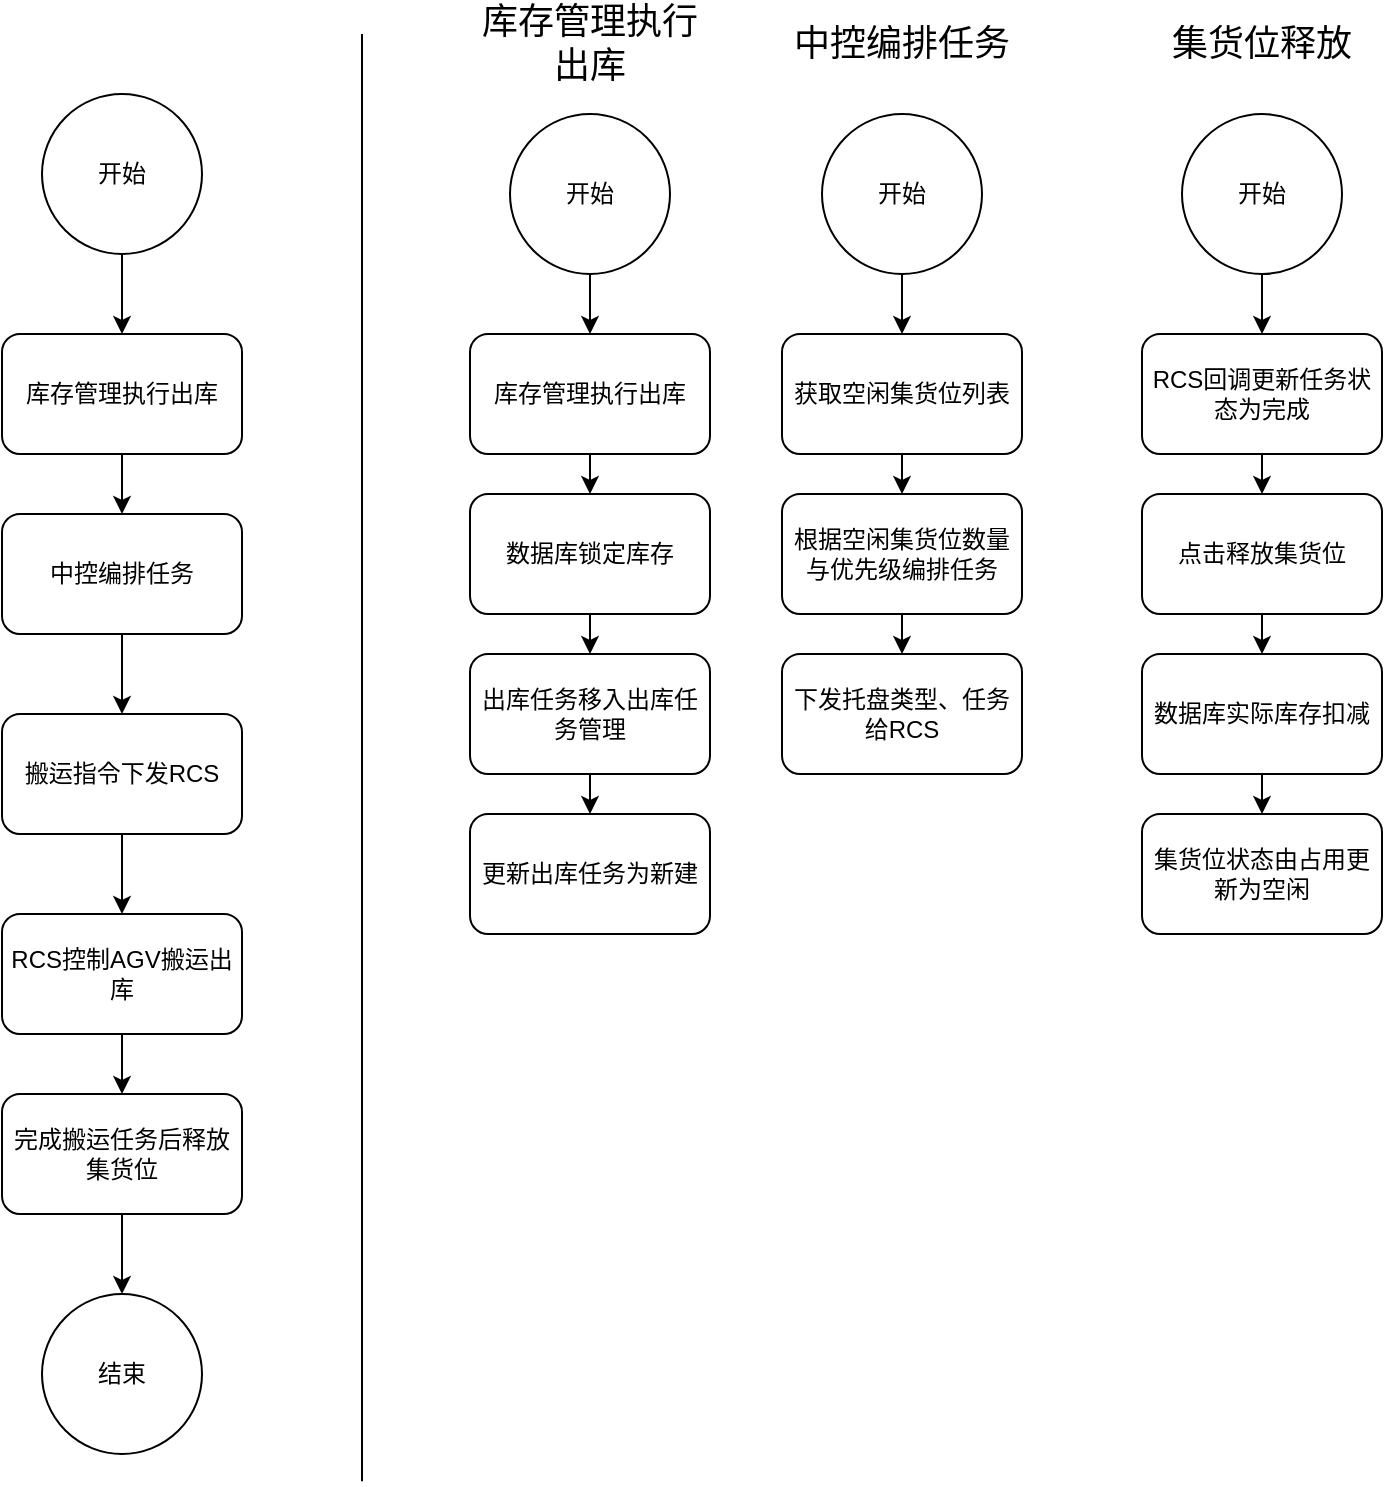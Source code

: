 <mxfile version="16.6.3" type="github">
  <diagram id="DLfbWz6DVWivaFfz0EM2" name="Page-1">
    <mxGraphModel dx="1185" dy="1831" grid="1" gridSize="10" guides="1" tooltips="1" connect="1" arrows="1" fold="1" page="1" pageScale="1" pageWidth="827" pageHeight="1169" math="0" shadow="0">
      <root>
        <mxCell id="0" />
        <mxCell id="1" parent="0" />
        <mxCell id="irB7EAz_y95BLKOjSzVQ-3" style="edgeStyle=orthogonalEdgeStyle;rounded=0;orthogonalLoop=1;jettySize=auto;html=1;exitX=0.5;exitY=1;exitDx=0;exitDy=0;entryX=0.5;entryY=0;entryDx=0;entryDy=0;" parent="1" source="irB7EAz_y95BLKOjSzVQ-1" target="irB7EAz_y95BLKOjSzVQ-2" edge="1">
          <mxGeometry relative="1" as="geometry" />
        </mxCell>
        <mxCell id="irB7EAz_y95BLKOjSzVQ-1" value="开始" style="ellipse;whiteSpace=wrap;html=1;aspect=fixed;" parent="1" vertex="1">
          <mxGeometry x="120" y="-50" width="80" height="80" as="geometry" />
        </mxCell>
        <mxCell id="irB7EAz_y95BLKOjSzVQ-15" style="edgeStyle=orthogonalEdgeStyle;rounded=0;orthogonalLoop=1;jettySize=auto;html=1;exitX=0.5;exitY=1;exitDx=0;exitDy=0;entryX=0.5;entryY=0;entryDx=0;entryDy=0;" parent="1" source="irB7EAz_y95BLKOjSzVQ-2" target="irB7EAz_y95BLKOjSzVQ-14" edge="1">
          <mxGeometry relative="1" as="geometry" />
        </mxCell>
        <mxCell id="irB7EAz_y95BLKOjSzVQ-2" value="库存管理执行出库" style="rounded=1;whiteSpace=wrap;html=1;" parent="1" vertex="1">
          <mxGeometry x="100" y="70" width="120" height="60" as="geometry" />
        </mxCell>
        <mxCell id="irB7EAz_y95BLKOjSzVQ-9" style="edgeStyle=orthogonalEdgeStyle;rounded=0;orthogonalLoop=1;jettySize=auto;html=1;exitX=0.5;exitY=1;exitDx=0;exitDy=0;entryX=0.5;entryY=0;entryDx=0;entryDy=0;" parent="1" source="irB7EAz_y95BLKOjSzVQ-6" target="irB7EAz_y95BLKOjSzVQ-8" edge="1">
          <mxGeometry relative="1" as="geometry" />
        </mxCell>
        <mxCell id="irB7EAz_y95BLKOjSzVQ-6" value="搬运指令下发RCS" style="rounded=1;whiteSpace=wrap;html=1;" parent="1" vertex="1">
          <mxGeometry x="100" y="260" width="120" height="60" as="geometry" />
        </mxCell>
        <mxCell id="irB7EAz_y95BLKOjSzVQ-11" style="edgeStyle=orthogonalEdgeStyle;rounded=0;orthogonalLoop=1;jettySize=auto;html=1;exitX=0.5;exitY=1;exitDx=0;exitDy=0;entryX=0.5;entryY=0;entryDx=0;entryDy=0;" parent="1" source="irB7EAz_y95BLKOjSzVQ-8" target="irB7EAz_y95BLKOjSzVQ-10" edge="1">
          <mxGeometry relative="1" as="geometry" />
        </mxCell>
        <mxCell id="irB7EAz_y95BLKOjSzVQ-8" value="RCS控制AGV搬运出库" style="rounded=1;whiteSpace=wrap;html=1;" parent="1" vertex="1">
          <mxGeometry x="100" y="360" width="120" height="60" as="geometry" />
        </mxCell>
        <mxCell id="irB7EAz_y95BLKOjSzVQ-13" style="edgeStyle=orthogonalEdgeStyle;rounded=0;orthogonalLoop=1;jettySize=auto;html=1;exitX=0.5;exitY=1;exitDx=0;exitDy=0;entryX=0.5;entryY=0;entryDx=0;entryDy=0;" parent="1" source="irB7EAz_y95BLKOjSzVQ-10" target="irB7EAz_y95BLKOjSzVQ-12" edge="1">
          <mxGeometry relative="1" as="geometry" />
        </mxCell>
        <mxCell id="irB7EAz_y95BLKOjSzVQ-10" value="完成搬运任务后释放集货位" style="rounded=1;whiteSpace=wrap;html=1;" parent="1" vertex="1">
          <mxGeometry x="100" y="450" width="120" height="60" as="geometry" />
        </mxCell>
        <mxCell id="irB7EAz_y95BLKOjSzVQ-12" value="结束" style="ellipse;whiteSpace=wrap;html=1;aspect=fixed;" parent="1" vertex="1">
          <mxGeometry x="120" y="550" width="80" height="80" as="geometry" />
        </mxCell>
        <mxCell id="irB7EAz_y95BLKOjSzVQ-16" style="edgeStyle=orthogonalEdgeStyle;rounded=0;orthogonalLoop=1;jettySize=auto;html=1;exitX=0.5;exitY=1;exitDx=0;exitDy=0;entryX=0.5;entryY=0;entryDx=0;entryDy=0;" parent="1" source="irB7EAz_y95BLKOjSzVQ-14" target="irB7EAz_y95BLKOjSzVQ-6" edge="1">
          <mxGeometry relative="1" as="geometry" />
        </mxCell>
        <mxCell id="irB7EAz_y95BLKOjSzVQ-14" value="中控编排任务" style="rounded=1;whiteSpace=wrap;html=1;" parent="1" vertex="1">
          <mxGeometry x="100" y="160" width="120" height="60" as="geometry" />
        </mxCell>
        <mxCell id="irB7EAz_y95BLKOjSzVQ-19" value="" style="endArrow=none;html=1;rounded=0;" parent="1" edge="1">
          <mxGeometry width="50" height="50" relative="1" as="geometry">
            <mxPoint x="280" y="643.636" as="sourcePoint" />
            <mxPoint x="280" y="-80" as="targetPoint" />
          </mxGeometry>
        </mxCell>
        <mxCell id="irB7EAz_y95BLKOjSzVQ-20" value="&lt;font style=&quot;font-size: 18px&quot;&gt;库存管理执行出库&lt;/font&gt;" style="text;html=1;strokeColor=none;fillColor=none;align=center;verticalAlign=middle;whiteSpace=wrap;rounded=0;" parent="1" vertex="1">
          <mxGeometry x="334" y="-90" width="120" height="30" as="geometry" />
        </mxCell>
        <mxCell id="irB7EAz_y95BLKOjSzVQ-23" style="edgeStyle=orthogonalEdgeStyle;rounded=0;orthogonalLoop=1;jettySize=auto;html=1;exitX=0.5;exitY=1;exitDx=0;exitDy=0;entryX=0.5;entryY=0;entryDx=0;entryDy=0;fontSize=18;" parent="1" source="irB7EAz_y95BLKOjSzVQ-21" target="irB7EAz_y95BLKOjSzVQ-22" edge="1">
          <mxGeometry relative="1" as="geometry" />
        </mxCell>
        <mxCell id="irB7EAz_y95BLKOjSzVQ-21" value="开始" style="ellipse;whiteSpace=wrap;html=1;aspect=fixed;" parent="1" vertex="1">
          <mxGeometry x="354" y="-40" width="80" height="80" as="geometry" />
        </mxCell>
        <mxCell id="irB7EAz_y95BLKOjSzVQ-25" style="edgeStyle=orthogonalEdgeStyle;rounded=0;orthogonalLoop=1;jettySize=auto;html=1;exitX=0.5;exitY=1;exitDx=0;exitDy=0;entryX=0.5;entryY=0;entryDx=0;entryDy=0;fontSize=18;" parent="1" source="irB7EAz_y95BLKOjSzVQ-22" target="irB7EAz_y95BLKOjSzVQ-24" edge="1">
          <mxGeometry relative="1" as="geometry" />
        </mxCell>
        <mxCell id="irB7EAz_y95BLKOjSzVQ-22" value="库存管理执行出库" style="rounded=1;whiteSpace=wrap;html=1;" parent="1" vertex="1">
          <mxGeometry x="334" y="70" width="120" height="60" as="geometry" />
        </mxCell>
        <mxCell id="irB7EAz_y95BLKOjSzVQ-27" style="edgeStyle=orthogonalEdgeStyle;rounded=0;orthogonalLoop=1;jettySize=auto;html=1;exitX=0.5;exitY=1;exitDx=0;exitDy=0;entryX=0.5;entryY=0;entryDx=0;entryDy=0;fontSize=18;" parent="1" source="irB7EAz_y95BLKOjSzVQ-24" target="irB7EAz_y95BLKOjSzVQ-26" edge="1">
          <mxGeometry relative="1" as="geometry" />
        </mxCell>
        <mxCell id="irB7EAz_y95BLKOjSzVQ-24" value="数据库锁定库存" style="rounded=1;whiteSpace=wrap;html=1;" parent="1" vertex="1">
          <mxGeometry x="334" y="150" width="120" height="60" as="geometry" />
        </mxCell>
        <mxCell id="irB7EAz_y95BLKOjSzVQ-29" style="edgeStyle=orthogonalEdgeStyle;rounded=0;orthogonalLoop=1;jettySize=auto;html=1;exitX=0.5;exitY=1;exitDx=0;exitDy=0;entryX=0.5;entryY=0;entryDx=0;entryDy=0;fontSize=18;" parent="1" source="irB7EAz_y95BLKOjSzVQ-26" target="irB7EAz_y95BLKOjSzVQ-28" edge="1">
          <mxGeometry relative="1" as="geometry" />
        </mxCell>
        <mxCell id="irB7EAz_y95BLKOjSzVQ-26" value="出库任务移入出库任务管理" style="rounded=1;whiteSpace=wrap;html=1;" parent="1" vertex="1">
          <mxGeometry x="334" y="230" width="120" height="60" as="geometry" />
        </mxCell>
        <mxCell id="irB7EAz_y95BLKOjSzVQ-28" value="更新出库任务为新建" style="rounded=1;whiteSpace=wrap;html=1;" parent="1" vertex="1">
          <mxGeometry x="334" y="310" width="120" height="60" as="geometry" />
        </mxCell>
        <mxCell id="FtbxJBQ_-pjIv0MddFFB-3" value="&lt;font style=&quot;font-size: 18px&quot;&gt;中控编排任务&lt;/font&gt;" style="text;html=1;strokeColor=none;fillColor=none;align=center;verticalAlign=middle;whiteSpace=wrap;rounded=0;" vertex="1" parent="1">
          <mxGeometry x="490" y="-90" width="120" height="30" as="geometry" />
        </mxCell>
        <mxCell id="FtbxJBQ_-pjIv0MddFFB-6" style="edgeStyle=orthogonalEdgeStyle;rounded=0;orthogonalLoop=1;jettySize=auto;html=1;exitX=0.5;exitY=1;exitDx=0;exitDy=0;entryX=0.5;entryY=0;entryDx=0;entryDy=0;" edge="1" parent="1" source="FtbxJBQ_-pjIv0MddFFB-4" target="FtbxJBQ_-pjIv0MddFFB-5">
          <mxGeometry relative="1" as="geometry" />
        </mxCell>
        <mxCell id="FtbxJBQ_-pjIv0MddFFB-4" value="开始" style="ellipse;whiteSpace=wrap;html=1;aspect=fixed;" vertex="1" parent="1">
          <mxGeometry x="510" y="-40" width="80" height="80" as="geometry" />
        </mxCell>
        <mxCell id="FtbxJBQ_-pjIv0MddFFB-8" style="edgeStyle=orthogonalEdgeStyle;rounded=0;orthogonalLoop=1;jettySize=auto;html=1;exitX=0.5;exitY=1;exitDx=0;exitDy=0;entryX=0.5;entryY=0;entryDx=0;entryDy=0;" edge="1" parent="1" source="FtbxJBQ_-pjIv0MddFFB-5" target="FtbxJBQ_-pjIv0MddFFB-7">
          <mxGeometry relative="1" as="geometry" />
        </mxCell>
        <mxCell id="FtbxJBQ_-pjIv0MddFFB-5" value="获取空闲集货位列表" style="rounded=1;whiteSpace=wrap;html=1;" vertex="1" parent="1">
          <mxGeometry x="490" y="70" width="120" height="60" as="geometry" />
        </mxCell>
        <mxCell id="FtbxJBQ_-pjIv0MddFFB-12" style="edgeStyle=orthogonalEdgeStyle;rounded=0;orthogonalLoop=1;jettySize=auto;html=1;exitX=0.5;exitY=1;exitDx=0;exitDy=0;entryX=0.5;entryY=0;entryDx=0;entryDy=0;" edge="1" parent="1" source="FtbxJBQ_-pjIv0MddFFB-7" target="FtbxJBQ_-pjIv0MddFFB-9">
          <mxGeometry relative="1" as="geometry" />
        </mxCell>
        <mxCell id="FtbxJBQ_-pjIv0MddFFB-7" value="根据空闲集货位数量与优先级编排任务" style="rounded=1;whiteSpace=wrap;html=1;" vertex="1" parent="1">
          <mxGeometry x="490" y="150" width="120" height="60" as="geometry" />
        </mxCell>
        <mxCell id="FtbxJBQ_-pjIv0MddFFB-9" value="下发托盘类型、任务给RCS" style="rounded=1;whiteSpace=wrap;html=1;" vertex="1" parent="1">
          <mxGeometry x="490" y="230" width="120" height="60" as="geometry" />
        </mxCell>
        <mxCell id="FtbxJBQ_-pjIv0MddFFB-14" value="&lt;font style=&quot;font-size: 18px&quot;&gt;集货位释放&lt;/font&gt;" style="text;html=1;strokeColor=none;fillColor=none;align=center;verticalAlign=middle;whiteSpace=wrap;rounded=0;" vertex="1" parent="1">
          <mxGeometry x="670" y="-90" width="120" height="30" as="geometry" />
        </mxCell>
        <mxCell id="FtbxJBQ_-pjIv0MddFFB-17" style="edgeStyle=orthogonalEdgeStyle;rounded=0;orthogonalLoop=1;jettySize=auto;html=1;exitX=0.5;exitY=1;exitDx=0;exitDy=0;entryX=0.5;entryY=0;entryDx=0;entryDy=0;" edge="1" parent="1" source="FtbxJBQ_-pjIv0MddFFB-15" target="FtbxJBQ_-pjIv0MddFFB-16">
          <mxGeometry relative="1" as="geometry" />
        </mxCell>
        <mxCell id="FtbxJBQ_-pjIv0MddFFB-15" value="开始" style="ellipse;whiteSpace=wrap;html=1;aspect=fixed;" vertex="1" parent="1">
          <mxGeometry x="690" y="-40" width="80" height="80" as="geometry" />
        </mxCell>
        <mxCell id="FtbxJBQ_-pjIv0MddFFB-19" style="edgeStyle=orthogonalEdgeStyle;rounded=0;orthogonalLoop=1;jettySize=auto;html=1;exitX=0.5;exitY=1;exitDx=0;exitDy=0;entryX=0.5;entryY=0;entryDx=0;entryDy=0;" edge="1" parent="1" source="FtbxJBQ_-pjIv0MddFFB-16" target="FtbxJBQ_-pjIv0MddFFB-18">
          <mxGeometry relative="1" as="geometry" />
        </mxCell>
        <mxCell id="FtbxJBQ_-pjIv0MddFFB-16" value="RCS回调更新任务状态为完成" style="rounded=1;whiteSpace=wrap;html=1;" vertex="1" parent="1">
          <mxGeometry x="670" y="70" width="120" height="60" as="geometry" />
        </mxCell>
        <mxCell id="FtbxJBQ_-pjIv0MddFFB-21" style="edgeStyle=orthogonalEdgeStyle;rounded=0;orthogonalLoop=1;jettySize=auto;html=1;exitX=0.5;exitY=1;exitDx=0;exitDy=0;entryX=0.5;entryY=0;entryDx=0;entryDy=0;" edge="1" parent="1" source="FtbxJBQ_-pjIv0MddFFB-18" target="FtbxJBQ_-pjIv0MddFFB-20">
          <mxGeometry relative="1" as="geometry" />
        </mxCell>
        <mxCell id="FtbxJBQ_-pjIv0MddFFB-18" value="点击释放集货位" style="rounded=1;whiteSpace=wrap;html=1;" vertex="1" parent="1">
          <mxGeometry x="670" y="150" width="120" height="60" as="geometry" />
        </mxCell>
        <mxCell id="FtbxJBQ_-pjIv0MddFFB-23" style="edgeStyle=orthogonalEdgeStyle;rounded=0;orthogonalLoop=1;jettySize=auto;html=1;exitX=0.5;exitY=1;exitDx=0;exitDy=0;entryX=0.5;entryY=0;entryDx=0;entryDy=0;" edge="1" parent="1" source="FtbxJBQ_-pjIv0MddFFB-20" target="FtbxJBQ_-pjIv0MddFFB-22">
          <mxGeometry relative="1" as="geometry" />
        </mxCell>
        <mxCell id="FtbxJBQ_-pjIv0MddFFB-20" value="数据库实际库存扣减" style="rounded=1;whiteSpace=wrap;html=1;" vertex="1" parent="1">
          <mxGeometry x="670" y="230" width="120" height="60" as="geometry" />
        </mxCell>
        <mxCell id="FtbxJBQ_-pjIv0MddFFB-22" value="集货位状态由占用更新为空闲" style="rounded=1;whiteSpace=wrap;html=1;" vertex="1" parent="1">
          <mxGeometry x="670" y="310" width="120" height="60" as="geometry" />
        </mxCell>
      </root>
    </mxGraphModel>
  </diagram>
</mxfile>
